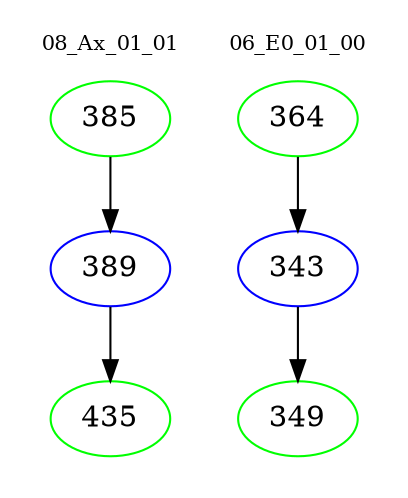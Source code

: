 digraph{
subgraph cluster_0 {
color = white
label = "08_Ax_01_01";
fontsize=10;
T0_385 [label="385", color="green"]
T0_385 -> T0_389 [color="black"]
T0_389 [label="389", color="blue"]
T0_389 -> T0_435 [color="black"]
T0_435 [label="435", color="green"]
}
subgraph cluster_1 {
color = white
label = "06_E0_01_00";
fontsize=10;
T1_364 [label="364", color="green"]
T1_364 -> T1_343 [color="black"]
T1_343 [label="343", color="blue"]
T1_343 -> T1_349 [color="black"]
T1_349 [label="349", color="green"]
}
}
